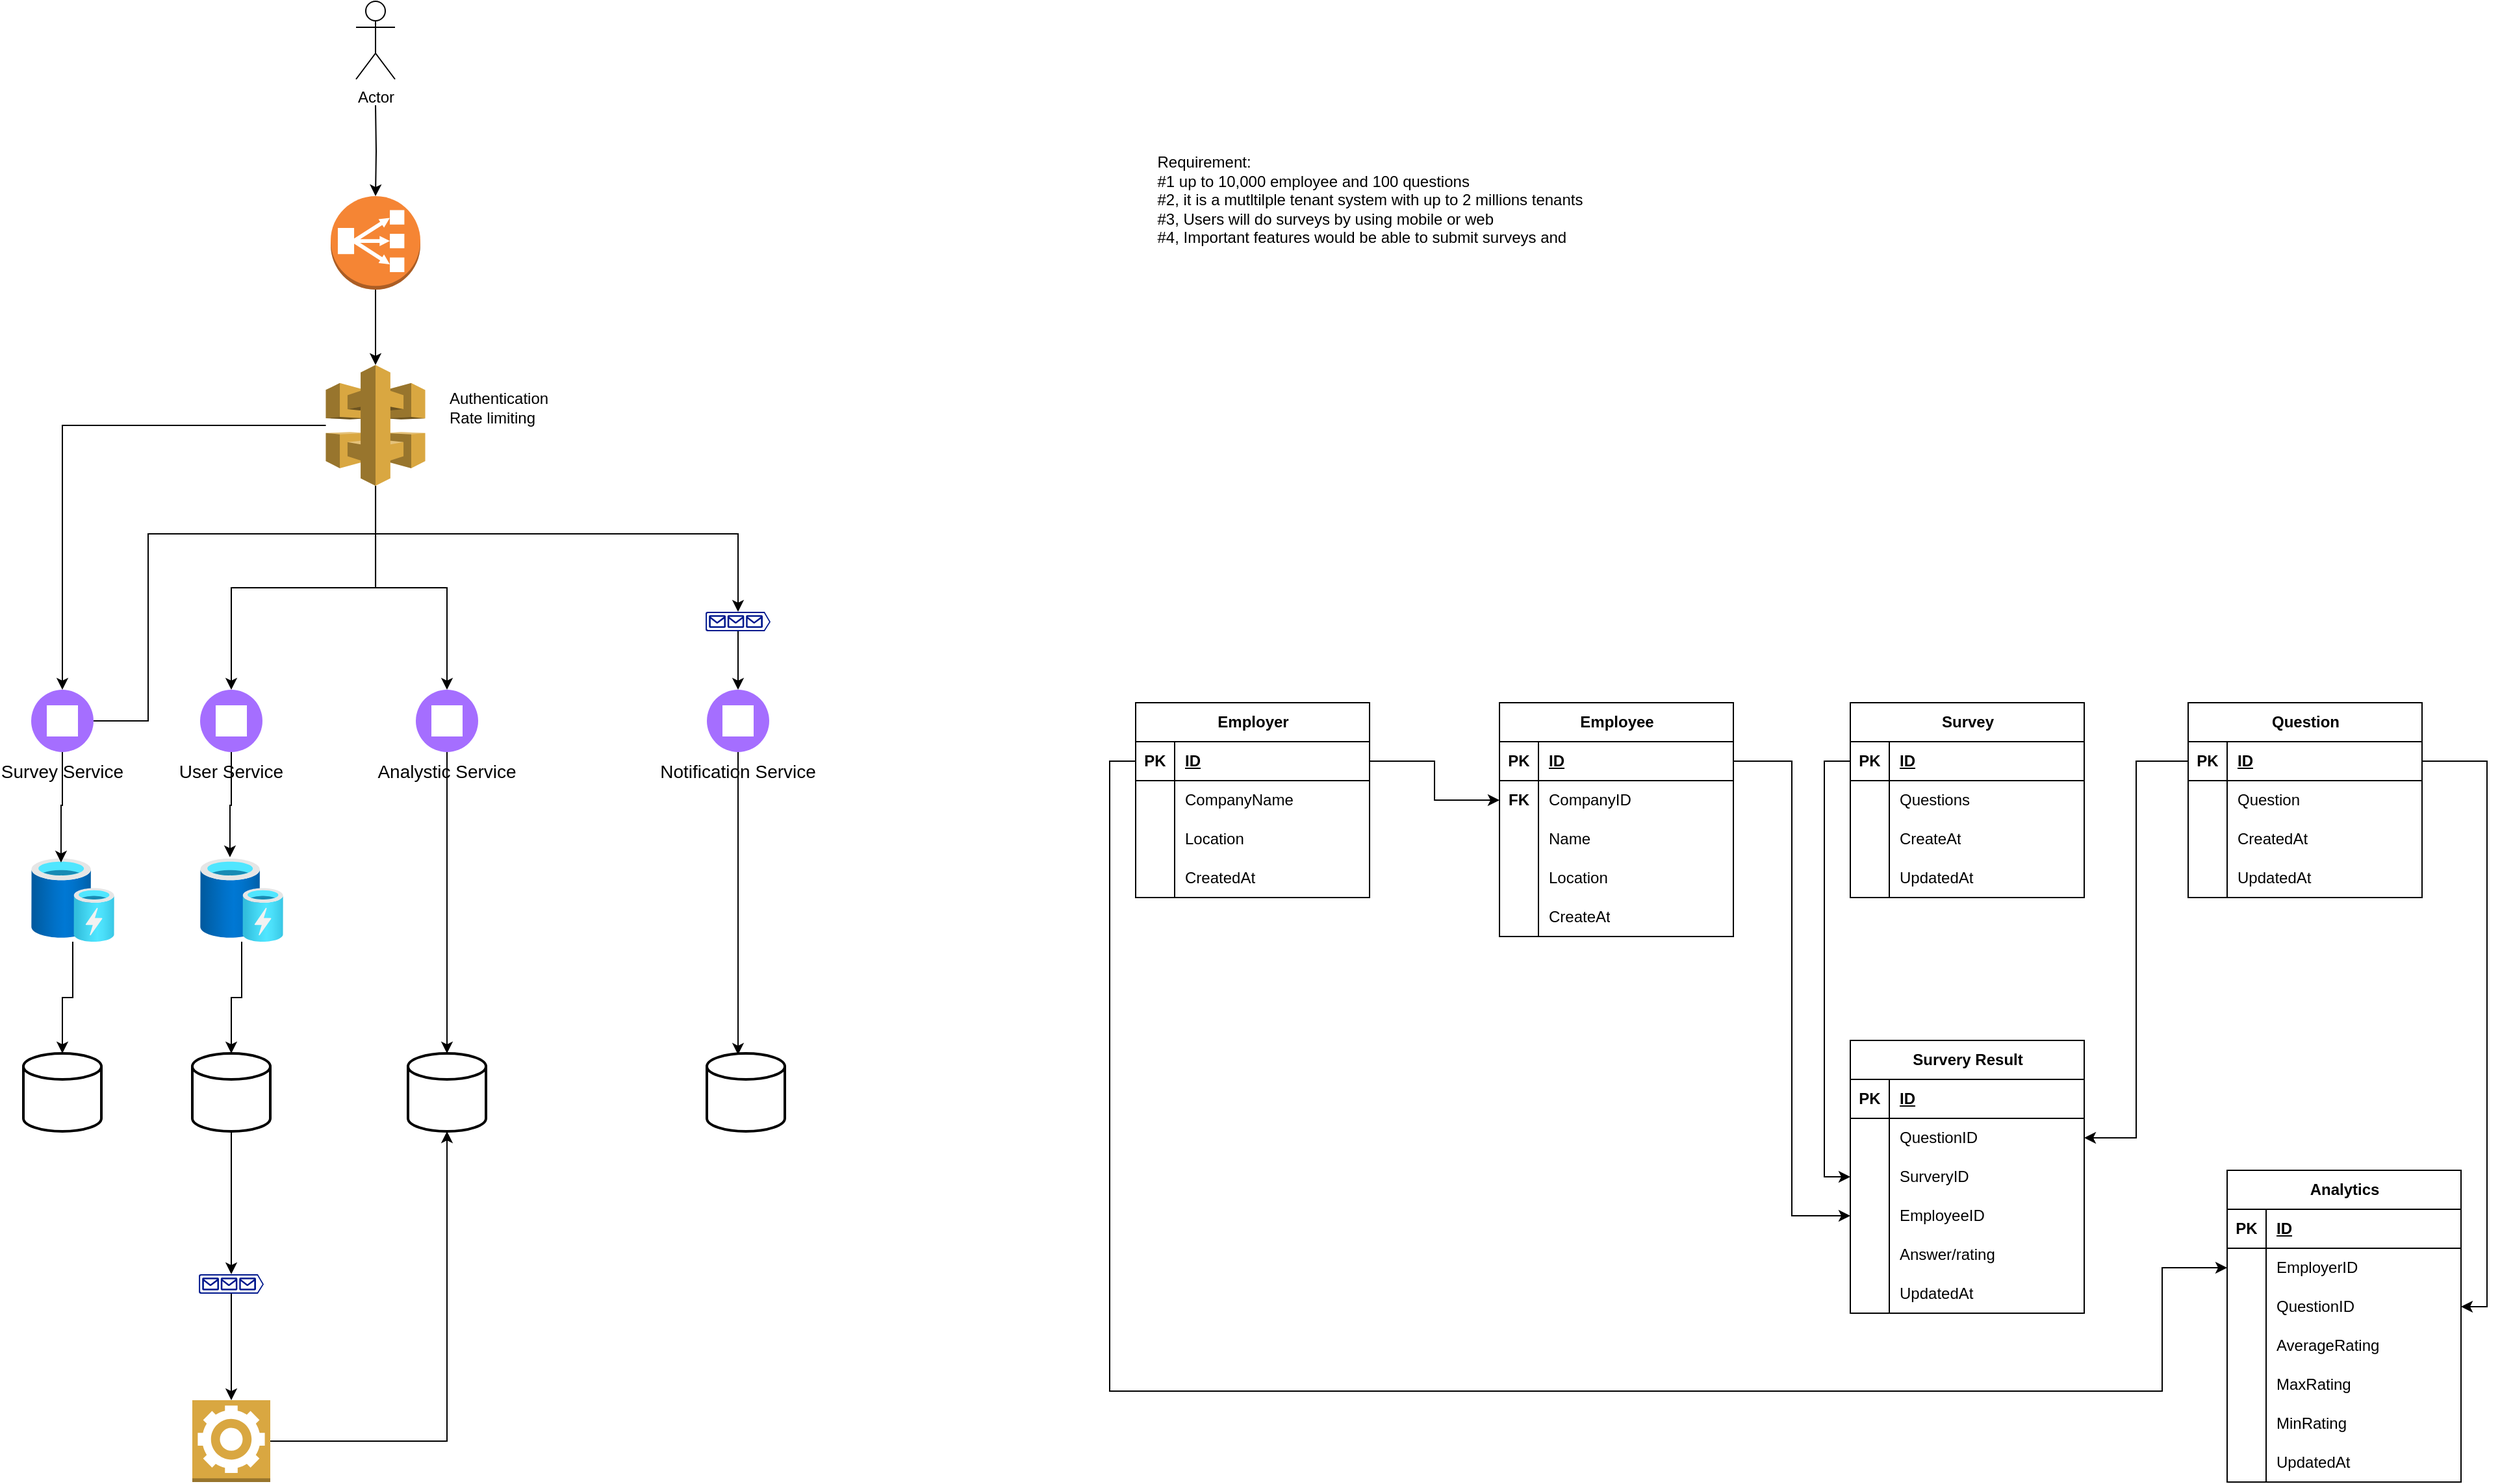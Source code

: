 <mxfile version="26.0.14">
  <diagram name="Page-1" id="JtfvhYYdwJI6mwyyOEUd">
    <mxGraphModel dx="1980" dy="1480" grid="1" gridSize="10" guides="1" tooltips="1" connect="1" arrows="1" fold="1" page="1" pageScale="1" pageWidth="827" pageHeight="1169" math="0" shadow="0">
      <root>
        <mxCell id="0" />
        <mxCell id="1" parent="0" />
        <mxCell id="PlsA4XPeuR_22E2nRC5y-1" value="Employer" style="shape=table;startSize=30;container=1;collapsible=1;childLayout=tableLayout;fixedRows=1;rowLines=0;fontStyle=1;align=center;resizeLast=1;html=1;" vertex="1" parent="1">
          <mxGeometry x="320" y="680" width="180" height="150" as="geometry" />
        </mxCell>
        <mxCell id="PlsA4XPeuR_22E2nRC5y-2" value="" style="shape=tableRow;horizontal=0;startSize=0;swimlaneHead=0;swimlaneBody=0;fillColor=none;collapsible=0;dropTarget=0;points=[[0,0.5],[1,0.5]];portConstraint=eastwest;top=0;left=0;right=0;bottom=1;" vertex="1" parent="PlsA4XPeuR_22E2nRC5y-1">
          <mxGeometry y="30" width="180" height="30" as="geometry" />
        </mxCell>
        <mxCell id="PlsA4XPeuR_22E2nRC5y-3" value="PK" style="shape=partialRectangle;connectable=0;fillColor=none;top=0;left=0;bottom=0;right=0;fontStyle=1;overflow=hidden;whiteSpace=wrap;html=1;" vertex="1" parent="PlsA4XPeuR_22E2nRC5y-2">
          <mxGeometry width="30" height="30" as="geometry">
            <mxRectangle width="30" height="30" as="alternateBounds" />
          </mxGeometry>
        </mxCell>
        <mxCell id="PlsA4XPeuR_22E2nRC5y-4" value="ID" style="shape=partialRectangle;connectable=0;fillColor=none;top=0;left=0;bottom=0;right=0;align=left;spacingLeft=6;fontStyle=5;overflow=hidden;whiteSpace=wrap;html=1;" vertex="1" parent="PlsA4XPeuR_22E2nRC5y-2">
          <mxGeometry x="30" width="150" height="30" as="geometry">
            <mxRectangle width="150" height="30" as="alternateBounds" />
          </mxGeometry>
        </mxCell>
        <mxCell id="PlsA4XPeuR_22E2nRC5y-5" value="" style="shape=tableRow;horizontal=0;startSize=0;swimlaneHead=0;swimlaneBody=0;fillColor=none;collapsible=0;dropTarget=0;points=[[0,0.5],[1,0.5]];portConstraint=eastwest;top=0;left=0;right=0;bottom=0;" vertex="1" parent="PlsA4XPeuR_22E2nRC5y-1">
          <mxGeometry y="60" width="180" height="30" as="geometry" />
        </mxCell>
        <mxCell id="PlsA4XPeuR_22E2nRC5y-6" value="" style="shape=partialRectangle;connectable=0;fillColor=none;top=0;left=0;bottom=0;right=0;editable=1;overflow=hidden;whiteSpace=wrap;html=1;" vertex="1" parent="PlsA4XPeuR_22E2nRC5y-5">
          <mxGeometry width="30" height="30" as="geometry">
            <mxRectangle width="30" height="30" as="alternateBounds" />
          </mxGeometry>
        </mxCell>
        <mxCell id="PlsA4XPeuR_22E2nRC5y-7" value="CompanyName" style="shape=partialRectangle;connectable=0;fillColor=none;top=0;left=0;bottom=0;right=0;align=left;spacingLeft=6;overflow=hidden;whiteSpace=wrap;html=1;" vertex="1" parent="PlsA4XPeuR_22E2nRC5y-5">
          <mxGeometry x="30" width="150" height="30" as="geometry">
            <mxRectangle width="150" height="30" as="alternateBounds" />
          </mxGeometry>
        </mxCell>
        <mxCell id="PlsA4XPeuR_22E2nRC5y-8" value="" style="shape=tableRow;horizontal=0;startSize=0;swimlaneHead=0;swimlaneBody=0;fillColor=none;collapsible=0;dropTarget=0;points=[[0,0.5],[1,0.5]];portConstraint=eastwest;top=0;left=0;right=0;bottom=0;" vertex="1" parent="PlsA4XPeuR_22E2nRC5y-1">
          <mxGeometry y="90" width="180" height="30" as="geometry" />
        </mxCell>
        <mxCell id="PlsA4XPeuR_22E2nRC5y-9" value="" style="shape=partialRectangle;connectable=0;fillColor=none;top=0;left=0;bottom=0;right=0;editable=1;overflow=hidden;whiteSpace=wrap;html=1;" vertex="1" parent="PlsA4XPeuR_22E2nRC5y-8">
          <mxGeometry width="30" height="30" as="geometry">
            <mxRectangle width="30" height="30" as="alternateBounds" />
          </mxGeometry>
        </mxCell>
        <mxCell id="PlsA4XPeuR_22E2nRC5y-10" value="Location" style="shape=partialRectangle;connectable=0;fillColor=none;top=0;left=0;bottom=0;right=0;align=left;spacingLeft=6;overflow=hidden;whiteSpace=wrap;html=1;" vertex="1" parent="PlsA4XPeuR_22E2nRC5y-8">
          <mxGeometry x="30" width="150" height="30" as="geometry">
            <mxRectangle width="150" height="30" as="alternateBounds" />
          </mxGeometry>
        </mxCell>
        <mxCell id="PlsA4XPeuR_22E2nRC5y-11" value="" style="shape=tableRow;horizontal=0;startSize=0;swimlaneHead=0;swimlaneBody=0;fillColor=none;collapsible=0;dropTarget=0;points=[[0,0.5],[1,0.5]];portConstraint=eastwest;top=0;left=0;right=0;bottom=0;" vertex="1" parent="PlsA4XPeuR_22E2nRC5y-1">
          <mxGeometry y="120" width="180" height="30" as="geometry" />
        </mxCell>
        <mxCell id="PlsA4XPeuR_22E2nRC5y-12" value="" style="shape=partialRectangle;connectable=0;fillColor=none;top=0;left=0;bottom=0;right=0;editable=1;overflow=hidden;whiteSpace=wrap;html=1;" vertex="1" parent="PlsA4XPeuR_22E2nRC5y-11">
          <mxGeometry width="30" height="30" as="geometry">
            <mxRectangle width="30" height="30" as="alternateBounds" />
          </mxGeometry>
        </mxCell>
        <mxCell id="PlsA4XPeuR_22E2nRC5y-13" value="CreatedAt" style="shape=partialRectangle;connectable=0;fillColor=none;top=0;left=0;bottom=0;right=0;align=left;spacingLeft=6;overflow=hidden;whiteSpace=wrap;html=1;" vertex="1" parent="PlsA4XPeuR_22E2nRC5y-11">
          <mxGeometry x="30" width="150" height="30" as="geometry">
            <mxRectangle width="150" height="30" as="alternateBounds" />
          </mxGeometry>
        </mxCell>
        <mxCell id="PlsA4XPeuR_22E2nRC5y-14" value="Employee" style="shape=table;startSize=30;container=1;collapsible=1;childLayout=tableLayout;fixedRows=1;rowLines=0;fontStyle=1;align=center;resizeLast=1;html=1;" vertex="1" parent="1">
          <mxGeometry x="600" y="680" width="180" height="180" as="geometry">
            <mxRectangle x="600" y="680" width="90" height="30" as="alternateBounds" />
          </mxGeometry>
        </mxCell>
        <mxCell id="PlsA4XPeuR_22E2nRC5y-15" value="" style="shape=tableRow;horizontal=0;startSize=0;swimlaneHead=0;swimlaneBody=0;fillColor=none;collapsible=0;dropTarget=0;points=[[0,0.5],[1,0.5]];portConstraint=eastwest;top=0;left=0;right=0;bottom=1;" vertex="1" parent="PlsA4XPeuR_22E2nRC5y-14">
          <mxGeometry y="30" width="180" height="30" as="geometry" />
        </mxCell>
        <mxCell id="PlsA4XPeuR_22E2nRC5y-16" value="PK" style="shape=partialRectangle;connectable=0;fillColor=none;top=0;left=0;bottom=0;right=0;fontStyle=1;overflow=hidden;whiteSpace=wrap;html=1;" vertex="1" parent="PlsA4XPeuR_22E2nRC5y-15">
          <mxGeometry width="30" height="30" as="geometry">
            <mxRectangle width="30" height="30" as="alternateBounds" />
          </mxGeometry>
        </mxCell>
        <mxCell id="PlsA4XPeuR_22E2nRC5y-17" value="ID" style="shape=partialRectangle;connectable=0;fillColor=none;top=0;left=0;bottom=0;right=0;align=left;spacingLeft=6;fontStyle=5;overflow=hidden;whiteSpace=wrap;html=1;" vertex="1" parent="PlsA4XPeuR_22E2nRC5y-15">
          <mxGeometry x="30" width="150" height="30" as="geometry">
            <mxRectangle width="150" height="30" as="alternateBounds" />
          </mxGeometry>
        </mxCell>
        <mxCell id="PlsA4XPeuR_22E2nRC5y-18" value="" style="shape=tableRow;horizontal=0;startSize=0;swimlaneHead=0;swimlaneBody=0;fillColor=none;collapsible=0;dropTarget=0;points=[[0,0.5],[1,0.5]];portConstraint=eastwest;top=0;left=0;right=0;bottom=0;" vertex="1" parent="PlsA4XPeuR_22E2nRC5y-14">
          <mxGeometry y="60" width="180" height="30" as="geometry" />
        </mxCell>
        <mxCell id="PlsA4XPeuR_22E2nRC5y-19" value="&lt;b&gt;FK&lt;/b&gt;" style="shape=partialRectangle;connectable=0;fillColor=none;top=0;left=0;bottom=0;right=0;editable=1;overflow=hidden;whiteSpace=wrap;html=1;" vertex="1" parent="PlsA4XPeuR_22E2nRC5y-18">
          <mxGeometry width="30" height="30" as="geometry">
            <mxRectangle width="30" height="30" as="alternateBounds" />
          </mxGeometry>
        </mxCell>
        <mxCell id="PlsA4XPeuR_22E2nRC5y-20" value="CompanyID" style="shape=partialRectangle;connectable=0;fillColor=none;top=0;left=0;bottom=0;right=0;align=left;spacingLeft=6;overflow=hidden;whiteSpace=wrap;html=1;" vertex="1" parent="PlsA4XPeuR_22E2nRC5y-18">
          <mxGeometry x="30" width="150" height="30" as="geometry">
            <mxRectangle width="150" height="30" as="alternateBounds" />
          </mxGeometry>
        </mxCell>
        <mxCell id="PlsA4XPeuR_22E2nRC5y-24" value="" style="shape=tableRow;horizontal=0;startSize=0;swimlaneHead=0;swimlaneBody=0;fillColor=none;collapsible=0;dropTarget=0;points=[[0,0.5],[1,0.5]];portConstraint=eastwest;top=0;left=0;right=0;bottom=0;" vertex="1" parent="PlsA4XPeuR_22E2nRC5y-14">
          <mxGeometry y="90" width="180" height="30" as="geometry" />
        </mxCell>
        <mxCell id="PlsA4XPeuR_22E2nRC5y-25" value="" style="shape=partialRectangle;connectable=0;fillColor=none;top=0;left=0;bottom=0;right=0;editable=1;overflow=hidden;whiteSpace=wrap;html=1;" vertex="1" parent="PlsA4XPeuR_22E2nRC5y-24">
          <mxGeometry width="30" height="30" as="geometry">
            <mxRectangle width="30" height="30" as="alternateBounds" />
          </mxGeometry>
        </mxCell>
        <mxCell id="PlsA4XPeuR_22E2nRC5y-26" value="Name" style="shape=partialRectangle;connectable=0;fillColor=none;top=0;left=0;bottom=0;right=0;align=left;spacingLeft=6;overflow=hidden;whiteSpace=wrap;html=1;" vertex="1" parent="PlsA4XPeuR_22E2nRC5y-24">
          <mxGeometry x="30" width="150" height="30" as="geometry">
            <mxRectangle width="150" height="30" as="alternateBounds" />
          </mxGeometry>
        </mxCell>
        <mxCell id="PlsA4XPeuR_22E2nRC5y-21" value="" style="shape=tableRow;horizontal=0;startSize=0;swimlaneHead=0;swimlaneBody=0;fillColor=none;collapsible=0;dropTarget=0;points=[[0,0.5],[1,0.5]];portConstraint=eastwest;top=0;left=0;right=0;bottom=0;" vertex="1" parent="PlsA4XPeuR_22E2nRC5y-14">
          <mxGeometry y="120" width="180" height="30" as="geometry" />
        </mxCell>
        <mxCell id="PlsA4XPeuR_22E2nRC5y-22" value="" style="shape=partialRectangle;connectable=0;fillColor=none;top=0;left=0;bottom=0;right=0;editable=1;overflow=hidden;whiteSpace=wrap;html=1;" vertex="1" parent="PlsA4XPeuR_22E2nRC5y-21">
          <mxGeometry width="30" height="30" as="geometry">
            <mxRectangle width="30" height="30" as="alternateBounds" />
          </mxGeometry>
        </mxCell>
        <mxCell id="PlsA4XPeuR_22E2nRC5y-23" value="Location" style="shape=partialRectangle;connectable=0;fillColor=none;top=0;left=0;bottom=0;right=0;align=left;spacingLeft=6;overflow=hidden;whiteSpace=wrap;html=1;" vertex="1" parent="PlsA4XPeuR_22E2nRC5y-21">
          <mxGeometry x="30" width="150" height="30" as="geometry">
            <mxRectangle width="150" height="30" as="alternateBounds" />
          </mxGeometry>
        </mxCell>
        <mxCell id="PlsA4XPeuR_22E2nRC5y-39" style="shape=tableRow;horizontal=0;startSize=0;swimlaneHead=0;swimlaneBody=0;fillColor=none;collapsible=0;dropTarget=0;points=[[0,0.5],[1,0.5]];portConstraint=eastwest;top=0;left=0;right=0;bottom=0;" vertex="1" parent="PlsA4XPeuR_22E2nRC5y-14">
          <mxGeometry y="150" width="180" height="30" as="geometry" />
        </mxCell>
        <mxCell id="PlsA4XPeuR_22E2nRC5y-40" style="shape=partialRectangle;connectable=0;fillColor=none;top=0;left=0;bottom=0;right=0;editable=1;overflow=hidden;whiteSpace=wrap;html=1;" vertex="1" parent="PlsA4XPeuR_22E2nRC5y-39">
          <mxGeometry width="30" height="30" as="geometry">
            <mxRectangle width="30" height="30" as="alternateBounds" />
          </mxGeometry>
        </mxCell>
        <mxCell id="PlsA4XPeuR_22E2nRC5y-41" style="shape=partialRectangle;connectable=0;fillColor=none;top=0;left=0;bottom=0;right=0;align=left;spacingLeft=6;overflow=hidden;whiteSpace=wrap;html=1;" vertex="1" parent="PlsA4XPeuR_22E2nRC5y-39">
          <mxGeometry x="30" width="150" height="30" as="geometry">
            <mxRectangle width="150" height="30" as="alternateBounds" />
          </mxGeometry>
        </mxCell>
        <mxCell id="PlsA4XPeuR_22E2nRC5y-27" value="" style="shape=tableRow;horizontal=0;startSize=0;swimlaneHead=0;swimlaneBody=0;fillColor=none;collapsible=0;dropTarget=0;points=[[0,0.5],[1,0.5]];portConstraint=eastwest;top=0;left=0;right=0;bottom=0;" vertex="1" parent="1">
          <mxGeometry x="600" y="830" width="180" height="30" as="geometry" />
        </mxCell>
        <mxCell id="PlsA4XPeuR_22E2nRC5y-28" value="" style="shape=partialRectangle;connectable=0;fillColor=none;top=0;left=0;bottom=0;right=0;editable=1;overflow=hidden;whiteSpace=wrap;html=1;" vertex="1" parent="PlsA4XPeuR_22E2nRC5y-27">
          <mxGeometry width="30" height="30" as="geometry">
            <mxRectangle width="30" height="30" as="alternateBounds" />
          </mxGeometry>
        </mxCell>
        <mxCell id="PlsA4XPeuR_22E2nRC5y-29" value="" style="shape=partialRectangle;connectable=0;fillColor=none;top=0;left=0;bottom=0;right=0;align=left;spacingLeft=6;overflow=hidden;whiteSpace=wrap;html=1;" vertex="1" parent="PlsA4XPeuR_22E2nRC5y-27">
          <mxGeometry x="30" width="150" height="30" as="geometry">
            <mxRectangle width="150" height="30" as="alternateBounds" />
          </mxGeometry>
        </mxCell>
        <mxCell id="PlsA4XPeuR_22E2nRC5y-31" value="" style="shape=partialRectangle;connectable=0;fillColor=none;top=0;left=0;bottom=0;right=0;editable=1;overflow=hidden;whiteSpace=wrap;html=1;" vertex="1" parent="1">
          <mxGeometry x="600" y="830" width="30" height="30" as="geometry">
            <mxRectangle width="30" height="30" as="alternateBounds" />
          </mxGeometry>
        </mxCell>
        <mxCell id="PlsA4XPeuR_22E2nRC5y-32" value="CreateAt" style="shape=partialRectangle;connectable=0;fillColor=none;top=0;left=0;bottom=0;right=0;align=left;spacingLeft=6;overflow=hidden;whiteSpace=wrap;html=1;" vertex="1" parent="1">
          <mxGeometry x="630" y="830" width="150" height="30" as="geometry">
            <mxRectangle width="150" height="30" as="alternateBounds" />
          </mxGeometry>
        </mxCell>
        <mxCell id="PlsA4XPeuR_22E2nRC5y-42" style="edgeStyle=orthogonalEdgeStyle;rounded=0;orthogonalLoop=1;jettySize=auto;html=1;exitX=1;exitY=0.5;exitDx=0;exitDy=0;entryX=0;entryY=0.5;entryDx=0;entryDy=0;" edge="1" parent="1" source="PlsA4XPeuR_22E2nRC5y-2" target="PlsA4XPeuR_22E2nRC5y-18">
          <mxGeometry relative="1" as="geometry" />
        </mxCell>
        <mxCell id="PlsA4XPeuR_22E2nRC5y-43" value="Survey" style="shape=table;startSize=30;container=1;collapsible=1;childLayout=tableLayout;fixedRows=1;rowLines=0;fontStyle=1;align=center;resizeLast=1;html=1;" vertex="1" parent="1">
          <mxGeometry x="870" y="680" width="180" height="150" as="geometry" />
        </mxCell>
        <mxCell id="PlsA4XPeuR_22E2nRC5y-44" value="" style="shape=tableRow;horizontal=0;startSize=0;swimlaneHead=0;swimlaneBody=0;fillColor=none;collapsible=0;dropTarget=0;points=[[0,0.5],[1,0.5]];portConstraint=eastwest;top=0;left=0;right=0;bottom=1;" vertex="1" parent="PlsA4XPeuR_22E2nRC5y-43">
          <mxGeometry y="30" width="180" height="30" as="geometry" />
        </mxCell>
        <mxCell id="PlsA4XPeuR_22E2nRC5y-45" value="PK" style="shape=partialRectangle;connectable=0;fillColor=none;top=0;left=0;bottom=0;right=0;fontStyle=1;overflow=hidden;whiteSpace=wrap;html=1;" vertex="1" parent="PlsA4XPeuR_22E2nRC5y-44">
          <mxGeometry width="30" height="30" as="geometry">
            <mxRectangle width="30" height="30" as="alternateBounds" />
          </mxGeometry>
        </mxCell>
        <mxCell id="PlsA4XPeuR_22E2nRC5y-46" value="ID" style="shape=partialRectangle;connectable=0;fillColor=none;top=0;left=0;bottom=0;right=0;align=left;spacingLeft=6;fontStyle=5;overflow=hidden;whiteSpace=wrap;html=1;" vertex="1" parent="PlsA4XPeuR_22E2nRC5y-44">
          <mxGeometry x="30" width="150" height="30" as="geometry">
            <mxRectangle width="150" height="30" as="alternateBounds" />
          </mxGeometry>
        </mxCell>
        <mxCell id="PlsA4XPeuR_22E2nRC5y-47" value="" style="shape=tableRow;horizontal=0;startSize=0;swimlaneHead=0;swimlaneBody=0;fillColor=none;collapsible=0;dropTarget=0;points=[[0,0.5],[1,0.5]];portConstraint=eastwest;top=0;left=0;right=0;bottom=0;" vertex="1" parent="PlsA4XPeuR_22E2nRC5y-43">
          <mxGeometry y="60" width="180" height="30" as="geometry" />
        </mxCell>
        <mxCell id="PlsA4XPeuR_22E2nRC5y-48" value="" style="shape=partialRectangle;connectable=0;fillColor=none;top=0;left=0;bottom=0;right=0;editable=1;overflow=hidden;whiteSpace=wrap;html=1;" vertex="1" parent="PlsA4XPeuR_22E2nRC5y-47">
          <mxGeometry width="30" height="30" as="geometry">
            <mxRectangle width="30" height="30" as="alternateBounds" />
          </mxGeometry>
        </mxCell>
        <mxCell id="PlsA4XPeuR_22E2nRC5y-49" value="Questions" style="shape=partialRectangle;connectable=0;fillColor=none;top=0;left=0;bottom=0;right=0;align=left;spacingLeft=6;overflow=hidden;whiteSpace=wrap;html=1;" vertex="1" parent="PlsA4XPeuR_22E2nRC5y-47">
          <mxGeometry x="30" width="150" height="30" as="geometry">
            <mxRectangle width="150" height="30" as="alternateBounds" />
          </mxGeometry>
        </mxCell>
        <mxCell id="PlsA4XPeuR_22E2nRC5y-50" value="" style="shape=tableRow;horizontal=0;startSize=0;swimlaneHead=0;swimlaneBody=0;fillColor=none;collapsible=0;dropTarget=0;points=[[0,0.5],[1,0.5]];portConstraint=eastwest;top=0;left=0;right=0;bottom=0;" vertex="1" parent="PlsA4XPeuR_22E2nRC5y-43">
          <mxGeometry y="90" width="180" height="30" as="geometry" />
        </mxCell>
        <mxCell id="PlsA4XPeuR_22E2nRC5y-51" value="" style="shape=partialRectangle;connectable=0;fillColor=none;top=0;left=0;bottom=0;right=0;editable=1;overflow=hidden;whiteSpace=wrap;html=1;" vertex="1" parent="PlsA4XPeuR_22E2nRC5y-50">
          <mxGeometry width="30" height="30" as="geometry">
            <mxRectangle width="30" height="30" as="alternateBounds" />
          </mxGeometry>
        </mxCell>
        <mxCell id="PlsA4XPeuR_22E2nRC5y-52" value="CreateAt" style="shape=partialRectangle;connectable=0;fillColor=none;top=0;left=0;bottom=0;right=0;align=left;spacingLeft=6;overflow=hidden;whiteSpace=wrap;html=1;" vertex="1" parent="PlsA4XPeuR_22E2nRC5y-50">
          <mxGeometry x="30" width="150" height="30" as="geometry">
            <mxRectangle width="150" height="30" as="alternateBounds" />
          </mxGeometry>
        </mxCell>
        <mxCell id="PlsA4XPeuR_22E2nRC5y-53" value="" style="shape=tableRow;horizontal=0;startSize=0;swimlaneHead=0;swimlaneBody=0;fillColor=none;collapsible=0;dropTarget=0;points=[[0,0.5],[1,0.5]];portConstraint=eastwest;top=0;left=0;right=0;bottom=0;" vertex="1" parent="PlsA4XPeuR_22E2nRC5y-43">
          <mxGeometry y="120" width="180" height="30" as="geometry" />
        </mxCell>
        <mxCell id="PlsA4XPeuR_22E2nRC5y-54" value="" style="shape=partialRectangle;connectable=0;fillColor=none;top=0;left=0;bottom=0;right=0;editable=1;overflow=hidden;whiteSpace=wrap;html=1;" vertex="1" parent="PlsA4XPeuR_22E2nRC5y-53">
          <mxGeometry width="30" height="30" as="geometry">
            <mxRectangle width="30" height="30" as="alternateBounds" />
          </mxGeometry>
        </mxCell>
        <mxCell id="PlsA4XPeuR_22E2nRC5y-55" value="UpdatedAt" style="shape=partialRectangle;connectable=0;fillColor=none;top=0;left=0;bottom=0;right=0;align=left;spacingLeft=6;overflow=hidden;whiteSpace=wrap;html=1;" vertex="1" parent="PlsA4XPeuR_22E2nRC5y-53">
          <mxGeometry x="30" width="150" height="30" as="geometry">
            <mxRectangle width="150" height="30" as="alternateBounds" />
          </mxGeometry>
        </mxCell>
        <mxCell id="PlsA4XPeuR_22E2nRC5y-56" value="Question" style="shape=table;startSize=30;container=1;collapsible=1;childLayout=tableLayout;fixedRows=1;rowLines=0;fontStyle=1;align=center;resizeLast=1;html=1;" vertex="1" parent="1">
          <mxGeometry x="1130" y="680" width="180" height="150" as="geometry" />
        </mxCell>
        <mxCell id="PlsA4XPeuR_22E2nRC5y-57" value="" style="shape=tableRow;horizontal=0;startSize=0;swimlaneHead=0;swimlaneBody=0;fillColor=none;collapsible=0;dropTarget=0;points=[[0,0.5],[1,0.5]];portConstraint=eastwest;top=0;left=0;right=0;bottom=1;" vertex="1" parent="PlsA4XPeuR_22E2nRC5y-56">
          <mxGeometry y="30" width="180" height="30" as="geometry" />
        </mxCell>
        <mxCell id="PlsA4XPeuR_22E2nRC5y-58" value="PK" style="shape=partialRectangle;connectable=0;fillColor=none;top=0;left=0;bottom=0;right=0;fontStyle=1;overflow=hidden;whiteSpace=wrap;html=1;" vertex="1" parent="PlsA4XPeuR_22E2nRC5y-57">
          <mxGeometry width="30" height="30" as="geometry">
            <mxRectangle width="30" height="30" as="alternateBounds" />
          </mxGeometry>
        </mxCell>
        <mxCell id="PlsA4XPeuR_22E2nRC5y-59" value="ID" style="shape=partialRectangle;connectable=0;fillColor=none;top=0;left=0;bottom=0;right=0;align=left;spacingLeft=6;fontStyle=5;overflow=hidden;whiteSpace=wrap;html=1;" vertex="1" parent="PlsA4XPeuR_22E2nRC5y-57">
          <mxGeometry x="30" width="150" height="30" as="geometry">
            <mxRectangle width="150" height="30" as="alternateBounds" />
          </mxGeometry>
        </mxCell>
        <mxCell id="PlsA4XPeuR_22E2nRC5y-60" value="" style="shape=tableRow;horizontal=0;startSize=0;swimlaneHead=0;swimlaneBody=0;fillColor=none;collapsible=0;dropTarget=0;points=[[0,0.5],[1,0.5]];portConstraint=eastwest;top=0;left=0;right=0;bottom=0;" vertex="1" parent="PlsA4XPeuR_22E2nRC5y-56">
          <mxGeometry y="60" width="180" height="30" as="geometry" />
        </mxCell>
        <mxCell id="PlsA4XPeuR_22E2nRC5y-61" value="" style="shape=partialRectangle;connectable=0;fillColor=none;top=0;left=0;bottom=0;right=0;editable=1;overflow=hidden;whiteSpace=wrap;html=1;" vertex="1" parent="PlsA4XPeuR_22E2nRC5y-60">
          <mxGeometry width="30" height="30" as="geometry">
            <mxRectangle width="30" height="30" as="alternateBounds" />
          </mxGeometry>
        </mxCell>
        <mxCell id="PlsA4XPeuR_22E2nRC5y-62" value="Question" style="shape=partialRectangle;connectable=0;fillColor=none;top=0;left=0;bottom=0;right=0;align=left;spacingLeft=6;overflow=hidden;whiteSpace=wrap;html=1;" vertex="1" parent="PlsA4XPeuR_22E2nRC5y-60">
          <mxGeometry x="30" width="150" height="30" as="geometry">
            <mxRectangle width="150" height="30" as="alternateBounds" />
          </mxGeometry>
        </mxCell>
        <mxCell id="PlsA4XPeuR_22E2nRC5y-63" value="" style="shape=tableRow;horizontal=0;startSize=0;swimlaneHead=0;swimlaneBody=0;fillColor=none;collapsible=0;dropTarget=0;points=[[0,0.5],[1,0.5]];portConstraint=eastwest;top=0;left=0;right=0;bottom=0;" vertex="1" parent="PlsA4XPeuR_22E2nRC5y-56">
          <mxGeometry y="90" width="180" height="30" as="geometry" />
        </mxCell>
        <mxCell id="PlsA4XPeuR_22E2nRC5y-64" value="" style="shape=partialRectangle;connectable=0;fillColor=none;top=0;left=0;bottom=0;right=0;editable=1;overflow=hidden;whiteSpace=wrap;html=1;" vertex="1" parent="PlsA4XPeuR_22E2nRC5y-63">
          <mxGeometry width="30" height="30" as="geometry">
            <mxRectangle width="30" height="30" as="alternateBounds" />
          </mxGeometry>
        </mxCell>
        <mxCell id="PlsA4XPeuR_22E2nRC5y-65" value="CreatedAt" style="shape=partialRectangle;connectable=0;fillColor=none;top=0;left=0;bottom=0;right=0;align=left;spacingLeft=6;overflow=hidden;whiteSpace=wrap;html=1;" vertex="1" parent="PlsA4XPeuR_22E2nRC5y-63">
          <mxGeometry x="30" width="150" height="30" as="geometry">
            <mxRectangle width="150" height="30" as="alternateBounds" />
          </mxGeometry>
        </mxCell>
        <mxCell id="PlsA4XPeuR_22E2nRC5y-66" value="" style="shape=tableRow;horizontal=0;startSize=0;swimlaneHead=0;swimlaneBody=0;fillColor=none;collapsible=0;dropTarget=0;points=[[0,0.5],[1,0.5]];portConstraint=eastwest;top=0;left=0;right=0;bottom=0;" vertex="1" parent="PlsA4XPeuR_22E2nRC5y-56">
          <mxGeometry y="120" width="180" height="30" as="geometry" />
        </mxCell>
        <mxCell id="PlsA4XPeuR_22E2nRC5y-67" value="" style="shape=partialRectangle;connectable=0;fillColor=none;top=0;left=0;bottom=0;right=0;editable=1;overflow=hidden;whiteSpace=wrap;html=1;" vertex="1" parent="PlsA4XPeuR_22E2nRC5y-66">
          <mxGeometry width="30" height="30" as="geometry">
            <mxRectangle width="30" height="30" as="alternateBounds" />
          </mxGeometry>
        </mxCell>
        <mxCell id="PlsA4XPeuR_22E2nRC5y-68" value="UpdatedAt" style="shape=partialRectangle;connectable=0;fillColor=none;top=0;left=0;bottom=0;right=0;align=left;spacingLeft=6;overflow=hidden;whiteSpace=wrap;html=1;" vertex="1" parent="PlsA4XPeuR_22E2nRC5y-66">
          <mxGeometry x="30" width="150" height="30" as="geometry">
            <mxRectangle width="150" height="30" as="alternateBounds" />
          </mxGeometry>
        </mxCell>
        <mxCell id="PlsA4XPeuR_22E2nRC5y-69" value="Survery Result" style="shape=table;startSize=30;container=1;collapsible=1;childLayout=tableLayout;fixedRows=1;rowLines=0;fontStyle=1;align=center;resizeLast=1;html=1;" vertex="1" parent="1">
          <mxGeometry x="870" y="940" width="180" height="210" as="geometry" />
        </mxCell>
        <mxCell id="PlsA4XPeuR_22E2nRC5y-70" value="" style="shape=tableRow;horizontal=0;startSize=0;swimlaneHead=0;swimlaneBody=0;fillColor=none;collapsible=0;dropTarget=0;points=[[0,0.5],[1,0.5]];portConstraint=eastwest;top=0;left=0;right=0;bottom=1;" vertex="1" parent="PlsA4XPeuR_22E2nRC5y-69">
          <mxGeometry y="30" width="180" height="30" as="geometry" />
        </mxCell>
        <mxCell id="PlsA4XPeuR_22E2nRC5y-71" value="PK" style="shape=partialRectangle;connectable=0;fillColor=none;top=0;left=0;bottom=0;right=0;fontStyle=1;overflow=hidden;whiteSpace=wrap;html=1;" vertex="1" parent="PlsA4XPeuR_22E2nRC5y-70">
          <mxGeometry width="30" height="30" as="geometry">
            <mxRectangle width="30" height="30" as="alternateBounds" />
          </mxGeometry>
        </mxCell>
        <mxCell id="PlsA4XPeuR_22E2nRC5y-72" value="ID" style="shape=partialRectangle;connectable=0;fillColor=none;top=0;left=0;bottom=0;right=0;align=left;spacingLeft=6;fontStyle=5;overflow=hidden;whiteSpace=wrap;html=1;" vertex="1" parent="PlsA4XPeuR_22E2nRC5y-70">
          <mxGeometry x="30" width="150" height="30" as="geometry">
            <mxRectangle width="150" height="30" as="alternateBounds" />
          </mxGeometry>
        </mxCell>
        <mxCell id="PlsA4XPeuR_22E2nRC5y-73" value="" style="shape=tableRow;horizontal=0;startSize=0;swimlaneHead=0;swimlaneBody=0;fillColor=none;collapsible=0;dropTarget=0;points=[[0,0.5],[1,0.5]];portConstraint=eastwest;top=0;left=0;right=0;bottom=0;" vertex="1" parent="PlsA4XPeuR_22E2nRC5y-69">
          <mxGeometry y="60" width="180" height="30" as="geometry" />
        </mxCell>
        <mxCell id="PlsA4XPeuR_22E2nRC5y-74" value="" style="shape=partialRectangle;connectable=0;fillColor=none;top=0;left=0;bottom=0;right=0;editable=1;overflow=hidden;whiteSpace=wrap;html=1;" vertex="1" parent="PlsA4XPeuR_22E2nRC5y-73">
          <mxGeometry width="30" height="30" as="geometry">
            <mxRectangle width="30" height="30" as="alternateBounds" />
          </mxGeometry>
        </mxCell>
        <mxCell id="PlsA4XPeuR_22E2nRC5y-75" value="QuestionID" style="shape=partialRectangle;connectable=0;fillColor=none;top=0;left=0;bottom=0;right=0;align=left;spacingLeft=6;overflow=hidden;whiteSpace=wrap;html=1;" vertex="1" parent="PlsA4XPeuR_22E2nRC5y-73">
          <mxGeometry x="30" width="150" height="30" as="geometry">
            <mxRectangle width="150" height="30" as="alternateBounds" />
          </mxGeometry>
        </mxCell>
        <mxCell id="PlsA4XPeuR_22E2nRC5y-76" value="" style="shape=tableRow;horizontal=0;startSize=0;swimlaneHead=0;swimlaneBody=0;fillColor=none;collapsible=0;dropTarget=0;points=[[0,0.5],[1,0.5]];portConstraint=eastwest;top=0;left=0;right=0;bottom=0;" vertex="1" parent="PlsA4XPeuR_22E2nRC5y-69">
          <mxGeometry y="90" width="180" height="30" as="geometry" />
        </mxCell>
        <mxCell id="PlsA4XPeuR_22E2nRC5y-77" value="" style="shape=partialRectangle;connectable=0;fillColor=none;top=0;left=0;bottom=0;right=0;editable=1;overflow=hidden;whiteSpace=wrap;html=1;" vertex="1" parent="PlsA4XPeuR_22E2nRC5y-76">
          <mxGeometry width="30" height="30" as="geometry">
            <mxRectangle width="30" height="30" as="alternateBounds" />
          </mxGeometry>
        </mxCell>
        <mxCell id="PlsA4XPeuR_22E2nRC5y-78" value="SurveryID" style="shape=partialRectangle;connectable=0;fillColor=none;top=0;left=0;bottom=0;right=0;align=left;spacingLeft=6;overflow=hidden;whiteSpace=wrap;html=1;" vertex="1" parent="PlsA4XPeuR_22E2nRC5y-76">
          <mxGeometry x="30" width="150" height="30" as="geometry">
            <mxRectangle width="150" height="30" as="alternateBounds" />
          </mxGeometry>
        </mxCell>
        <mxCell id="PlsA4XPeuR_22E2nRC5y-79" value="" style="shape=tableRow;horizontal=0;startSize=0;swimlaneHead=0;swimlaneBody=0;fillColor=none;collapsible=0;dropTarget=0;points=[[0,0.5],[1,0.5]];portConstraint=eastwest;top=0;left=0;right=0;bottom=0;" vertex="1" parent="PlsA4XPeuR_22E2nRC5y-69">
          <mxGeometry y="120" width="180" height="30" as="geometry" />
        </mxCell>
        <mxCell id="PlsA4XPeuR_22E2nRC5y-80" value="" style="shape=partialRectangle;connectable=0;fillColor=none;top=0;left=0;bottom=0;right=0;editable=1;overflow=hidden;whiteSpace=wrap;html=1;" vertex="1" parent="PlsA4XPeuR_22E2nRC5y-79">
          <mxGeometry width="30" height="30" as="geometry">
            <mxRectangle width="30" height="30" as="alternateBounds" />
          </mxGeometry>
        </mxCell>
        <mxCell id="PlsA4XPeuR_22E2nRC5y-81" value="EmployeeID" style="shape=partialRectangle;connectable=0;fillColor=none;top=0;left=0;bottom=0;right=0;align=left;spacingLeft=6;overflow=hidden;whiteSpace=wrap;html=1;" vertex="1" parent="PlsA4XPeuR_22E2nRC5y-79">
          <mxGeometry x="30" width="150" height="30" as="geometry">
            <mxRectangle width="150" height="30" as="alternateBounds" />
          </mxGeometry>
        </mxCell>
        <mxCell id="PlsA4XPeuR_22E2nRC5y-82" style="shape=tableRow;horizontal=0;startSize=0;swimlaneHead=0;swimlaneBody=0;fillColor=none;collapsible=0;dropTarget=0;points=[[0,0.5],[1,0.5]];portConstraint=eastwest;top=0;left=0;right=0;bottom=0;" vertex="1" parent="PlsA4XPeuR_22E2nRC5y-69">
          <mxGeometry y="150" width="180" height="30" as="geometry" />
        </mxCell>
        <mxCell id="PlsA4XPeuR_22E2nRC5y-83" style="shape=partialRectangle;connectable=0;fillColor=none;top=0;left=0;bottom=0;right=0;editable=1;overflow=hidden;whiteSpace=wrap;html=1;" vertex="1" parent="PlsA4XPeuR_22E2nRC5y-82">
          <mxGeometry width="30" height="30" as="geometry">
            <mxRectangle width="30" height="30" as="alternateBounds" />
          </mxGeometry>
        </mxCell>
        <mxCell id="PlsA4XPeuR_22E2nRC5y-84" value="Answer/rating" style="shape=partialRectangle;connectable=0;fillColor=none;top=0;left=0;bottom=0;right=0;align=left;spacingLeft=6;overflow=hidden;whiteSpace=wrap;html=1;" vertex="1" parent="PlsA4XPeuR_22E2nRC5y-82">
          <mxGeometry x="30" width="150" height="30" as="geometry">
            <mxRectangle width="150" height="30" as="alternateBounds" />
          </mxGeometry>
        </mxCell>
        <mxCell id="PlsA4XPeuR_22E2nRC5y-85" style="shape=tableRow;horizontal=0;startSize=0;swimlaneHead=0;swimlaneBody=0;fillColor=none;collapsible=0;dropTarget=0;points=[[0,0.5],[1,0.5]];portConstraint=eastwest;top=0;left=0;right=0;bottom=0;" vertex="1" parent="PlsA4XPeuR_22E2nRC5y-69">
          <mxGeometry y="180" width="180" height="30" as="geometry" />
        </mxCell>
        <mxCell id="PlsA4XPeuR_22E2nRC5y-86" style="shape=partialRectangle;connectable=0;fillColor=none;top=0;left=0;bottom=0;right=0;editable=1;overflow=hidden;whiteSpace=wrap;html=1;" vertex="1" parent="PlsA4XPeuR_22E2nRC5y-85">
          <mxGeometry width="30" height="30" as="geometry">
            <mxRectangle width="30" height="30" as="alternateBounds" />
          </mxGeometry>
        </mxCell>
        <mxCell id="PlsA4XPeuR_22E2nRC5y-87" value="UpdatedAt" style="shape=partialRectangle;connectable=0;fillColor=none;top=0;left=0;bottom=0;right=0;align=left;spacingLeft=6;overflow=hidden;whiteSpace=wrap;html=1;" vertex="1" parent="PlsA4XPeuR_22E2nRC5y-85">
          <mxGeometry x="30" width="150" height="30" as="geometry">
            <mxRectangle width="150" height="30" as="alternateBounds" />
          </mxGeometry>
        </mxCell>
        <mxCell id="PlsA4XPeuR_22E2nRC5y-88" style="edgeStyle=orthogonalEdgeStyle;rounded=0;orthogonalLoop=1;jettySize=auto;html=1;exitX=1;exitY=0.5;exitDx=0;exitDy=0;entryX=0;entryY=0.5;entryDx=0;entryDy=0;" edge="1" parent="1" source="PlsA4XPeuR_22E2nRC5y-15" target="PlsA4XPeuR_22E2nRC5y-79">
          <mxGeometry relative="1" as="geometry" />
        </mxCell>
        <mxCell id="PlsA4XPeuR_22E2nRC5y-89" style="edgeStyle=orthogonalEdgeStyle;rounded=0;orthogonalLoop=1;jettySize=auto;html=1;exitX=0;exitY=0.5;exitDx=0;exitDy=0;entryX=0;entryY=0.5;entryDx=0;entryDy=0;" edge="1" parent="1" source="PlsA4XPeuR_22E2nRC5y-44" target="PlsA4XPeuR_22E2nRC5y-76">
          <mxGeometry relative="1" as="geometry" />
        </mxCell>
        <mxCell id="PlsA4XPeuR_22E2nRC5y-90" style="edgeStyle=orthogonalEdgeStyle;rounded=0;orthogonalLoop=1;jettySize=auto;html=1;exitX=0;exitY=0.5;exitDx=0;exitDy=0;entryX=1;entryY=0.5;entryDx=0;entryDy=0;" edge="1" parent="1" source="PlsA4XPeuR_22E2nRC5y-57" target="PlsA4XPeuR_22E2nRC5y-73">
          <mxGeometry relative="1" as="geometry" />
        </mxCell>
        <mxCell id="PlsA4XPeuR_22E2nRC5y-92" value="&lt;div style=&quot;text-align: left;&quot;&gt;&lt;span style=&quot;background-color: transparent; color: light-dark(rgb(0, 0, 0), rgb(255, 255, 255));&quot;&gt;Requirement:&amp;nbsp;&lt;/span&gt;&lt;/div&gt;&lt;div&gt;&lt;div style=&quot;text-align: left;&quot;&gt;&lt;span style=&quot;background-color: transparent; color: light-dark(rgb(0, 0, 0), rgb(255, 255, 255));&quot;&gt;#1 up to 10,000 employee and 100 questions&lt;/span&gt;&lt;/div&gt;&lt;div&gt;&lt;div style=&quot;text-align: left;&quot;&gt;&lt;span style=&quot;background-color: transparent; color: light-dark(rgb(0, 0, 0), rgb(255, 255, 255));&quot;&gt;#2, it is a mutltilple tenant system with up to 2 millions tenants&lt;/span&gt;&lt;/div&gt;&lt;div style=&quot;text-align: left;&quot;&gt;&lt;span style=&quot;background-color: transparent; color: light-dark(rgb(0, 0, 0), rgb(255, 255, 255));&quot;&gt;#3, Users will do surveys by using mobile or web&lt;/span&gt;&lt;/div&gt;&lt;div style=&quot;text-align: left;&quot;&gt;&lt;span style=&quot;background-color: transparent; color: light-dark(rgb(0, 0, 0), rgb(255, 255, 255));&quot;&gt;#4, Important features would be able to submit surveys and&amp;nbsp; &amp;nbsp;&lt;/span&gt;&lt;/div&gt;&lt;div&gt;&lt;div&gt;&lt;div&gt;&lt;br&gt;&lt;/div&gt;&lt;/div&gt;&lt;/div&gt;&lt;/div&gt;&lt;/div&gt;" style="text;html=1;align=center;verticalAlign=middle;resizable=0;points=[];autosize=1;strokeColor=none;fillColor=none;" vertex="1" parent="1">
          <mxGeometry x="325" y="250" width="350" height="100" as="geometry" />
        </mxCell>
        <mxCell id="PlsA4XPeuR_22E2nRC5y-102" value="Analytics" style="shape=table;startSize=30;container=1;collapsible=1;childLayout=tableLayout;fixedRows=1;rowLines=0;fontStyle=1;align=center;resizeLast=1;html=1;" vertex="1" parent="1">
          <mxGeometry x="1160" y="1040" width="180" height="240" as="geometry" />
        </mxCell>
        <mxCell id="PlsA4XPeuR_22E2nRC5y-103" value="" style="shape=tableRow;horizontal=0;startSize=0;swimlaneHead=0;swimlaneBody=0;fillColor=none;collapsible=0;dropTarget=0;points=[[0,0.5],[1,0.5]];portConstraint=eastwest;top=0;left=0;right=0;bottom=1;" vertex="1" parent="PlsA4XPeuR_22E2nRC5y-102">
          <mxGeometry y="30" width="180" height="30" as="geometry" />
        </mxCell>
        <mxCell id="PlsA4XPeuR_22E2nRC5y-104" value="PK" style="shape=partialRectangle;connectable=0;fillColor=none;top=0;left=0;bottom=0;right=0;fontStyle=1;overflow=hidden;whiteSpace=wrap;html=1;" vertex="1" parent="PlsA4XPeuR_22E2nRC5y-103">
          <mxGeometry width="30" height="30" as="geometry">
            <mxRectangle width="30" height="30" as="alternateBounds" />
          </mxGeometry>
        </mxCell>
        <mxCell id="PlsA4XPeuR_22E2nRC5y-105" value="ID" style="shape=partialRectangle;connectable=0;fillColor=none;top=0;left=0;bottom=0;right=0;align=left;spacingLeft=6;fontStyle=5;overflow=hidden;whiteSpace=wrap;html=1;" vertex="1" parent="PlsA4XPeuR_22E2nRC5y-103">
          <mxGeometry x="30" width="150" height="30" as="geometry">
            <mxRectangle width="150" height="30" as="alternateBounds" />
          </mxGeometry>
        </mxCell>
        <mxCell id="PlsA4XPeuR_22E2nRC5y-106" value="" style="shape=tableRow;horizontal=0;startSize=0;swimlaneHead=0;swimlaneBody=0;fillColor=none;collapsible=0;dropTarget=0;points=[[0,0.5],[1,0.5]];portConstraint=eastwest;top=0;left=0;right=0;bottom=0;" vertex="1" parent="PlsA4XPeuR_22E2nRC5y-102">
          <mxGeometry y="60" width="180" height="30" as="geometry" />
        </mxCell>
        <mxCell id="PlsA4XPeuR_22E2nRC5y-107" value="" style="shape=partialRectangle;connectable=0;fillColor=none;top=0;left=0;bottom=0;right=0;editable=1;overflow=hidden;whiteSpace=wrap;html=1;" vertex="1" parent="PlsA4XPeuR_22E2nRC5y-106">
          <mxGeometry width="30" height="30" as="geometry">
            <mxRectangle width="30" height="30" as="alternateBounds" />
          </mxGeometry>
        </mxCell>
        <mxCell id="PlsA4XPeuR_22E2nRC5y-108" value="EmployerID" style="shape=partialRectangle;connectable=0;fillColor=none;top=0;left=0;bottom=0;right=0;align=left;spacingLeft=6;overflow=hidden;whiteSpace=wrap;html=1;" vertex="1" parent="PlsA4XPeuR_22E2nRC5y-106">
          <mxGeometry x="30" width="150" height="30" as="geometry">
            <mxRectangle width="150" height="30" as="alternateBounds" />
          </mxGeometry>
        </mxCell>
        <mxCell id="PlsA4XPeuR_22E2nRC5y-109" value="" style="shape=tableRow;horizontal=0;startSize=0;swimlaneHead=0;swimlaneBody=0;fillColor=none;collapsible=0;dropTarget=0;points=[[0,0.5],[1,0.5]];portConstraint=eastwest;top=0;left=0;right=0;bottom=0;" vertex="1" parent="PlsA4XPeuR_22E2nRC5y-102">
          <mxGeometry y="90" width="180" height="30" as="geometry" />
        </mxCell>
        <mxCell id="PlsA4XPeuR_22E2nRC5y-110" value="" style="shape=partialRectangle;connectable=0;fillColor=none;top=0;left=0;bottom=0;right=0;editable=1;overflow=hidden;whiteSpace=wrap;html=1;" vertex="1" parent="PlsA4XPeuR_22E2nRC5y-109">
          <mxGeometry width="30" height="30" as="geometry">
            <mxRectangle width="30" height="30" as="alternateBounds" />
          </mxGeometry>
        </mxCell>
        <mxCell id="PlsA4XPeuR_22E2nRC5y-111" value="QuestionID" style="shape=partialRectangle;connectable=0;fillColor=none;top=0;left=0;bottom=0;right=0;align=left;spacingLeft=6;overflow=hidden;whiteSpace=wrap;html=1;" vertex="1" parent="PlsA4XPeuR_22E2nRC5y-109">
          <mxGeometry x="30" width="150" height="30" as="geometry">
            <mxRectangle width="150" height="30" as="alternateBounds" />
          </mxGeometry>
        </mxCell>
        <mxCell id="PlsA4XPeuR_22E2nRC5y-112" value="" style="shape=tableRow;horizontal=0;startSize=0;swimlaneHead=0;swimlaneBody=0;fillColor=none;collapsible=0;dropTarget=0;points=[[0,0.5],[1,0.5]];portConstraint=eastwest;top=0;left=0;right=0;bottom=0;" vertex="1" parent="PlsA4XPeuR_22E2nRC5y-102">
          <mxGeometry y="120" width="180" height="30" as="geometry" />
        </mxCell>
        <mxCell id="PlsA4XPeuR_22E2nRC5y-113" value="" style="shape=partialRectangle;connectable=0;fillColor=none;top=0;left=0;bottom=0;right=0;editable=1;overflow=hidden;whiteSpace=wrap;html=1;" vertex="1" parent="PlsA4XPeuR_22E2nRC5y-112">
          <mxGeometry width="30" height="30" as="geometry">
            <mxRectangle width="30" height="30" as="alternateBounds" />
          </mxGeometry>
        </mxCell>
        <mxCell id="PlsA4XPeuR_22E2nRC5y-114" value="AverageRating" style="shape=partialRectangle;connectable=0;fillColor=none;top=0;left=0;bottom=0;right=0;align=left;spacingLeft=6;overflow=hidden;whiteSpace=wrap;html=1;" vertex="1" parent="PlsA4XPeuR_22E2nRC5y-112">
          <mxGeometry x="30" width="150" height="30" as="geometry">
            <mxRectangle width="150" height="30" as="alternateBounds" />
          </mxGeometry>
        </mxCell>
        <mxCell id="PlsA4XPeuR_22E2nRC5y-115" value="" style="shape=tableRow;horizontal=0;startSize=0;swimlaneHead=0;swimlaneBody=0;fillColor=none;collapsible=0;dropTarget=0;points=[[0,0.5],[1,0.5]];portConstraint=eastwest;top=0;left=0;right=0;bottom=0;" vertex="1" parent="PlsA4XPeuR_22E2nRC5y-102">
          <mxGeometry y="150" width="180" height="30" as="geometry" />
        </mxCell>
        <mxCell id="PlsA4XPeuR_22E2nRC5y-116" value="" style="shape=partialRectangle;connectable=0;fillColor=none;top=0;left=0;bottom=0;right=0;editable=1;overflow=hidden;whiteSpace=wrap;html=1;" vertex="1" parent="PlsA4XPeuR_22E2nRC5y-115">
          <mxGeometry width="30" height="30" as="geometry">
            <mxRectangle width="30" height="30" as="alternateBounds" />
          </mxGeometry>
        </mxCell>
        <mxCell id="PlsA4XPeuR_22E2nRC5y-117" value="MaxRating" style="shape=partialRectangle;connectable=0;fillColor=none;top=0;left=0;bottom=0;right=0;align=left;spacingLeft=6;overflow=hidden;whiteSpace=wrap;html=1;" vertex="1" parent="PlsA4XPeuR_22E2nRC5y-115">
          <mxGeometry x="30" width="150" height="30" as="geometry">
            <mxRectangle width="150" height="30" as="alternateBounds" />
          </mxGeometry>
        </mxCell>
        <mxCell id="PlsA4XPeuR_22E2nRC5y-118" value="" style="shape=tableRow;horizontal=0;startSize=0;swimlaneHead=0;swimlaneBody=0;fillColor=none;collapsible=0;dropTarget=0;points=[[0,0.5],[1,0.5]];portConstraint=eastwest;top=0;left=0;right=0;bottom=0;" vertex="1" parent="PlsA4XPeuR_22E2nRC5y-102">
          <mxGeometry y="180" width="180" height="30" as="geometry" />
        </mxCell>
        <mxCell id="PlsA4XPeuR_22E2nRC5y-119" value="" style="shape=partialRectangle;connectable=0;fillColor=none;top=0;left=0;bottom=0;right=0;editable=1;overflow=hidden;whiteSpace=wrap;html=1;" vertex="1" parent="PlsA4XPeuR_22E2nRC5y-118">
          <mxGeometry width="30" height="30" as="geometry">
            <mxRectangle width="30" height="30" as="alternateBounds" />
          </mxGeometry>
        </mxCell>
        <mxCell id="PlsA4XPeuR_22E2nRC5y-120" value="MinRating" style="shape=partialRectangle;connectable=0;fillColor=none;top=0;left=0;bottom=0;right=0;align=left;spacingLeft=6;overflow=hidden;whiteSpace=wrap;html=1;" vertex="1" parent="PlsA4XPeuR_22E2nRC5y-118">
          <mxGeometry x="30" width="150" height="30" as="geometry">
            <mxRectangle width="150" height="30" as="alternateBounds" />
          </mxGeometry>
        </mxCell>
        <mxCell id="PlsA4XPeuR_22E2nRC5y-121" value="" style="shape=tableRow;horizontal=0;startSize=0;swimlaneHead=0;swimlaneBody=0;fillColor=none;collapsible=0;dropTarget=0;points=[[0,0.5],[1,0.5]];portConstraint=eastwest;top=0;left=0;right=0;bottom=0;" vertex="1" parent="PlsA4XPeuR_22E2nRC5y-102">
          <mxGeometry y="210" width="180" height="30" as="geometry" />
        </mxCell>
        <mxCell id="PlsA4XPeuR_22E2nRC5y-122" value="" style="shape=partialRectangle;connectable=0;fillColor=none;top=0;left=0;bottom=0;right=0;editable=1;overflow=hidden;whiteSpace=wrap;html=1;" vertex="1" parent="PlsA4XPeuR_22E2nRC5y-121">
          <mxGeometry width="30" height="30" as="geometry">
            <mxRectangle width="30" height="30" as="alternateBounds" />
          </mxGeometry>
        </mxCell>
        <mxCell id="PlsA4XPeuR_22E2nRC5y-123" value="UpdatedAt" style="shape=partialRectangle;connectable=0;fillColor=none;top=0;left=0;bottom=0;right=0;align=left;spacingLeft=6;overflow=hidden;whiteSpace=wrap;html=1;" vertex="1" parent="PlsA4XPeuR_22E2nRC5y-121">
          <mxGeometry x="30" width="150" height="30" as="geometry">
            <mxRectangle width="150" height="30" as="alternateBounds" />
          </mxGeometry>
        </mxCell>
        <mxCell id="PlsA4XPeuR_22E2nRC5y-124" style="edgeStyle=orthogonalEdgeStyle;rounded=0;orthogonalLoop=1;jettySize=auto;html=1;exitX=0;exitY=0.5;exitDx=0;exitDy=0;entryX=0;entryY=0.5;entryDx=0;entryDy=0;" edge="1" parent="1" source="PlsA4XPeuR_22E2nRC5y-2" target="PlsA4XPeuR_22E2nRC5y-106">
          <mxGeometry relative="1" as="geometry">
            <Array as="points">
              <mxPoint x="300" y="725" />
              <mxPoint x="300" y="1210" />
              <mxPoint x="1110" y="1210" />
              <mxPoint x="1110" y="1115" />
            </Array>
          </mxGeometry>
        </mxCell>
        <mxCell id="PlsA4XPeuR_22E2nRC5y-125" style="edgeStyle=orthogonalEdgeStyle;rounded=0;orthogonalLoop=1;jettySize=auto;html=1;exitX=1;exitY=0.5;exitDx=0;exitDy=0;entryX=1;entryY=0.5;entryDx=0;entryDy=0;" edge="1" parent="1" source="PlsA4XPeuR_22E2nRC5y-57" target="PlsA4XPeuR_22E2nRC5y-109">
          <mxGeometry relative="1" as="geometry">
            <mxPoint x="1360" y="1150" as="targetPoint" />
          </mxGeometry>
        </mxCell>
        <mxCell id="PlsA4XPeuR_22E2nRC5y-127" value="Actor" style="shape=umlActor;verticalLabelPosition=bottom;verticalAlign=top;html=1;outlineConnect=0;" vertex="1" parent="1">
          <mxGeometry x="-280" y="140" width="30" height="60" as="geometry" />
        </mxCell>
        <mxCell id="PlsA4XPeuR_22E2nRC5y-128" value="" style="outlineConnect=0;dashed=0;verticalLabelPosition=bottom;verticalAlign=top;align=center;html=1;shape=mxgraph.aws3.classic_load_balancer;fillColor=#F58534;gradientColor=none;" vertex="1" parent="1">
          <mxGeometry x="-299.5" y="290" width="69" height="72" as="geometry" />
        </mxCell>
        <mxCell id="PlsA4XPeuR_22E2nRC5y-129" style="edgeStyle=orthogonalEdgeStyle;rounded=0;orthogonalLoop=1;jettySize=auto;html=1;entryX=0.5;entryY=0;entryDx=0;entryDy=0;entryPerimeter=0;" edge="1" parent="1" target="PlsA4XPeuR_22E2nRC5y-128">
          <mxGeometry relative="1" as="geometry">
            <mxPoint x="-265" y="220" as="sourcePoint" />
          </mxGeometry>
        </mxCell>
        <mxCell id="PlsA4XPeuR_22E2nRC5y-158" style="edgeStyle=orthogonalEdgeStyle;rounded=0;orthogonalLoop=1;jettySize=auto;html=1;entryX=0.5;entryY=0;entryDx=0;entryDy=0;" edge="1" parent="1" source="PlsA4XPeuR_22E2nRC5y-130" target="PlsA4XPeuR_22E2nRC5y-133">
          <mxGeometry relative="1" as="geometry" />
        </mxCell>
        <mxCell id="PlsA4XPeuR_22E2nRC5y-159" style="edgeStyle=orthogonalEdgeStyle;rounded=0;orthogonalLoop=1;jettySize=auto;html=1;exitX=0.5;exitY=1;exitDx=0;exitDy=0;exitPerimeter=0;entryX=0.5;entryY=0;entryDx=0;entryDy=0;" edge="1" parent="1" source="PlsA4XPeuR_22E2nRC5y-130" target="PlsA4XPeuR_22E2nRC5y-135">
          <mxGeometry relative="1" as="geometry" />
        </mxCell>
        <mxCell id="PlsA4XPeuR_22E2nRC5y-160" style="edgeStyle=orthogonalEdgeStyle;rounded=0;orthogonalLoop=1;jettySize=auto;html=1;entryX=0.5;entryY=0;entryDx=0;entryDy=0;" edge="1" parent="1" source="PlsA4XPeuR_22E2nRC5y-130" target="PlsA4XPeuR_22E2nRC5y-139">
          <mxGeometry relative="1" as="geometry" />
        </mxCell>
        <mxCell id="PlsA4XPeuR_22E2nRC5y-130" value="" style="outlineConnect=0;dashed=0;verticalLabelPosition=bottom;verticalAlign=top;align=center;html=1;shape=mxgraph.aws3.api_gateway;fillColor=#D9A741;gradientColor=none;" vertex="1" parent="1">
          <mxGeometry x="-303.25" y="420" width="76.5" height="93" as="geometry" />
        </mxCell>
        <mxCell id="PlsA4XPeuR_22E2nRC5y-131" style="edgeStyle=orthogonalEdgeStyle;rounded=0;orthogonalLoop=1;jettySize=auto;html=1;entryX=0.5;entryY=0;entryDx=0;entryDy=0;entryPerimeter=0;" edge="1" parent="1" source="PlsA4XPeuR_22E2nRC5y-128" target="PlsA4XPeuR_22E2nRC5y-130">
          <mxGeometry relative="1" as="geometry" />
        </mxCell>
        <mxCell id="PlsA4XPeuR_22E2nRC5y-132" value="Authentication&lt;div&gt;Rate limiting&lt;/div&gt;" style="text;html=1;align=left;verticalAlign=middle;resizable=0;points=[];autosize=1;strokeColor=none;fillColor=none;" vertex="1" parent="1">
          <mxGeometry x="-210" y="433" width="100" height="40" as="geometry" />
        </mxCell>
        <mxCell id="PlsA4XPeuR_22E2nRC5y-133" value="Survey Service" style="shape=ellipse;fillColor=#A56EFF;aspect=fixed;resizable=0;labelPosition=center;verticalLabelPosition=bottom;align=center;verticalAlign=top;strokeColor=none;fontSize=14;" vertex="1" parent="1">
          <mxGeometry x="-530" y="670" width="48" height="48" as="geometry" />
        </mxCell>
        <mxCell id="PlsA4XPeuR_22E2nRC5y-134" value="" style="fillColor=#ffffff;strokeColor=none;dashed=0;outlineConnect=0;html=1;labelPosition=center;verticalLabelPosition=bottom;verticalAlign=top;part=1;movable=0;resizable=0;rotatable=0;shape=mxgraph.ibm_cloud.microservices--1" vertex="1" parent="PlsA4XPeuR_22E2nRC5y-133">
          <mxGeometry width="24" height="24" relative="1" as="geometry">
            <mxPoint x="12" y="12" as="offset" />
          </mxGeometry>
        </mxCell>
        <mxCell id="PlsA4XPeuR_22E2nRC5y-135" value="User Service" style="shape=ellipse;fillColor=#A56EFF;aspect=fixed;resizable=0;labelPosition=center;verticalLabelPosition=bottom;align=center;verticalAlign=top;strokeColor=none;fontSize=14;" vertex="1" parent="1">
          <mxGeometry x="-400" y="670" width="48" height="48" as="geometry" />
        </mxCell>
        <mxCell id="PlsA4XPeuR_22E2nRC5y-136" value="" style="fillColor=#ffffff;strokeColor=none;dashed=0;outlineConnect=0;html=1;labelPosition=center;verticalLabelPosition=bottom;verticalAlign=top;part=1;movable=0;resizable=0;rotatable=0;shape=mxgraph.ibm_cloud.microservices--1" vertex="1" parent="PlsA4XPeuR_22E2nRC5y-135">
          <mxGeometry width="24" height="24" relative="1" as="geometry">
            <mxPoint x="12" y="12" as="offset" />
          </mxGeometry>
        </mxCell>
        <mxCell id="PlsA4XPeuR_22E2nRC5y-137" value="Notification Service" style="shape=ellipse;fillColor=#A56EFF;aspect=fixed;resizable=0;labelPosition=center;verticalLabelPosition=bottom;align=center;verticalAlign=top;strokeColor=none;fontSize=14;" vertex="1" parent="1">
          <mxGeometry x="-10" y="670" width="48" height="48" as="geometry" />
        </mxCell>
        <mxCell id="PlsA4XPeuR_22E2nRC5y-138" value="" style="fillColor=#ffffff;strokeColor=none;dashed=0;outlineConnect=0;html=1;labelPosition=center;verticalLabelPosition=bottom;verticalAlign=top;part=1;movable=0;resizable=0;rotatable=0;shape=mxgraph.ibm_cloud.microservices--1" vertex="1" parent="PlsA4XPeuR_22E2nRC5y-137">
          <mxGeometry width="24" height="24" relative="1" as="geometry">
            <mxPoint x="12" y="12" as="offset" />
          </mxGeometry>
        </mxCell>
        <mxCell id="PlsA4XPeuR_22E2nRC5y-139" value="Analystic Service" style="shape=ellipse;fillColor=#A56EFF;aspect=fixed;resizable=0;labelPosition=center;verticalLabelPosition=bottom;align=center;verticalAlign=top;strokeColor=none;fontSize=14;" vertex="1" parent="1">
          <mxGeometry x="-234" y="670" width="48" height="48" as="geometry" />
        </mxCell>
        <mxCell id="PlsA4XPeuR_22E2nRC5y-140" value="" style="fillColor=#ffffff;strokeColor=none;dashed=0;outlineConnect=0;html=1;labelPosition=center;verticalLabelPosition=bottom;verticalAlign=top;part=1;movable=0;resizable=0;rotatable=0;shape=mxgraph.ibm_cloud.microservices--1" vertex="1" parent="PlsA4XPeuR_22E2nRC5y-139">
          <mxGeometry width="24" height="24" relative="1" as="geometry">
            <mxPoint x="12" y="12" as="offset" />
          </mxGeometry>
        </mxCell>
        <mxCell id="PlsA4XPeuR_22E2nRC5y-141" value="" style="image;aspect=fixed;html=1;points=[];align=center;fontSize=12;image=img/lib/azure2/general/Cache.svg;" vertex="1" parent="1">
          <mxGeometry x="-530" y="800" width="64" height="64" as="geometry" />
        </mxCell>
        <mxCell id="PlsA4XPeuR_22E2nRC5y-142" value="" style="image;aspect=fixed;html=1;points=[];align=center;fontSize=12;image=img/lib/azure2/general/Cache.svg;" vertex="1" parent="1">
          <mxGeometry x="-400" y="800" width="64" height="64" as="geometry" />
        </mxCell>
        <mxCell id="PlsA4XPeuR_22E2nRC5y-143" value="" style="strokeWidth=2;html=1;shape=mxgraph.flowchart.database;whiteSpace=wrap;" vertex="1" parent="1">
          <mxGeometry x="-10" y="950" width="60" height="60" as="geometry" />
        </mxCell>
        <mxCell id="PlsA4XPeuR_22E2nRC5y-144" value="" style="strokeWidth=2;html=1;shape=mxgraph.flowchart.database;whiteSpace=wrap;" vertex="1" parent="1">
          <mxGeometry x="-240" y="950" width="60" height="60" as="geometry" />
        </mxCell>
        <mxCell id="PlsA4XPeuR_22E2nRC5y-145" value="" style="strokeWidth=2;html=1;shape=mxgraph.flowchart.database;whiteSpace=wrap;" vertex="1" parent="1">
          <mxGeometry x="-406" y="950" width="60" height="60" as="geometry" />
        </mxCell>
        <mxCell id="PlsA4XPeuR_22E2nRC5y-146" value="" style="strokeWidth=2;html=1;shape=mxgraph.flowchart.database;whiteSpace=wrap;" vertex="1" parent="1">
          <mxGeometry x="-536" y="950" width="60" height="60" as="geometry" />
        </mxCell>
        <mxCell id="PlsA4XPeuR_22E2nRC5y-147" value="" style="sketch=0;aspect=fixed;pointerEvents=1;shadow=0;dashed=0;html=1;strokeColor=none;labelPosition=center;verticalLabelPosition=bottom;verticalAlign=top;align=center;fillColor=#00188D;shape=mxgraph.azure.queue_generic" vertex="1" parent="1">
          <mxGeometry x="-401" y="1120" width="50" height="15" as="geometry" />
        </mxCell>
        <mxCell id="PlsA4XPeuR_22E2nRC5y-151" style="edgeStyle=orthogonalEdgeStyle;rounded=0;orthogonalLoop=1;jettySize=auto;html=1;" edge="1" parent="1" source="PlsA4XPeuR_22E2nRC5y-148" target="PlsA4XPeuR_22E2nRC5y-144">
          <mxGeometry relative="1" as="geometry" />
        </mxCell>
        <mxCell id="PlsA4XPeuR_22E2nRC5y-148" value="" style="outlineConnect=0;dashed=0;verticalLabelPosition=bottom;verticalAlign=top;align=center;html=1;shape=mxgraph.aws3.worker;fillColor=#D9A741;gradientColor=none;" vertex="1" parent="1">
          <mxGeometry x="-406" y="1217" width="60" height="63" as="geometry" />
        </mxCell>
        <mxCell id="PlsA4XPeuR_22E2nRC5y-149" style="edgeStyle=orthogonalEdgeStyle;rounded=0;orthogonalLoop=1;jettySize=auto;html=1;entryX=0.5;entryY=0;entryDx=0;entryDy=0;entryPerimeter=0;" edge="1" parent="1" source="PlsA4XPeuR_22E2nRC5y-145" target="PlsA4XPeuR_22E2nRC5y-147">
          <mxGeometry relative="1" as="geometry" />
        </mxCell>
        <mxCell id="PlsA4XPeuR_22E2nRC5y-150" style="edgeStyle=orthogonalEdgeStyle;rounded=0;orthogonalLoop=1;jettySize=auto;html=1;entryX=0.5;entryY=0;entryDx=0;entryDy=0;entryPerimeter=0;" edge="1" parent="1" source="PlsA4XPeuR_22E2nRC5y-147" target="PlsA4XPeuR_22E2nRC5y-148">
          <mxGeometry relative="1" as="geometry" />
        </mxCell>
        <mxCell id="PlsA4XPeuR_22E2nRC5y-152" style="edgeStyle=orthogonalEdgeStyle;rounded=0;orthogonalLoop=1;jettySize=auto;html=1;entryX=0.5;entryY=0;entryDx=0;entryDy=0;entryPerimeter=0;" edge="1" parent="1" source="PlsA4XPeuR_22E2nRC5y-139" target="PlsA4XPeuR_22E2nRC5y-144">
          <mxGeometry relative="1" as="geometry" />
        </mxCell>
        <mxCell id="PlsA4XPeuR_22E2nRC5y-153" style="edgeStyle=orthogonalEdgeStyle;rounded=0;orthogonalLoop=1;jettySize=auto;html=1;entryX=0.359;entryY=-0.016;entryDx=0;entryDy=0;entryPerimeter=0;" edge="1" parent="1" source="PlsA4XPeuR_22E2nRC5y-135" target="PlsA4XPeuR_22E2nRC5y-142">
          <mxGeometry relative="1" as="geometry" />
        </mxCell>
        <mxCell id="PlsA4XPeuR_22E2nRC5y-154" style="edgeStyle=orthogonalEdgeStyle;rounded=0;orthogonalLoop=1;jettySize=auto;html=1;entryX=0.5;entryY=0;entryDx=0;entryDy=0;entryPerimeter=0;" edge="1" parent="1" source="PlsA4XPeuR_22E2nRC5y-142" target="PlsA4XPeuR_22E2nRC5y-145">
          <mxGeometry relative="1" as="geometry" />
        </mxCell>
        <mxCell id="PlsA4XPeuR_22E2nRC5y-155" style="edgeStyle=orthogonalEdgeStyle;rounded=0;orthogonalLoop=1;jettySize=auto;html=1;entryX=0.359;entryY=0.047;entryDx=0;entryDy=0;entryPerimeter=0;" edge="1" parent="1" source="PlsA4XPeuR_22E2nRC5y-133" target="PlsA4XPeuR_22E2nRC5y-141">
          <mxGeometry relative="1" as="geometry" />
        </mxCell>
        <mxCell id="PlsA4XPeuR_22E2nRC5y-156" style="edgeStyle=orthogonalEdgeStyle;rounded=0;orthogonalLoop=1;jettySize=auto;html=1;entryX=0.5;entryY=0;entryDx=0;entryDy=0;entryPerimeter=0;" edge="1" parent="1" source="PlsA4XPeuR_22E2nRC5y-141" target="PlsA4XPeuR_22E2nRC5y-146">
          <mxGeometry relative="1" as="geometry" />
        </mxCell>
        <mxCell id="PlsA4XPeuR_22E2nRC5y-157" style="edgeStyle=orthogonalEdgeStyle;rounded=0;orthogonalLoop=1;jettySize=auto;html=1;entryX=0.4;entryY=0.017;entryDx=0;entryDy=0;entryPerimeter=0;" edge="1" parent="1" source="PlsA4XPeuR_22E2nRC5y-137" target="PlsA4XPeuR_22E2nRC5y-143">
          <mxGeometry relative="1" as="geometry" />
        </mxCell>
        <mxCell id="PlsA4XPeuR_22E2nRC5y-162" style="edgeStyle=orthogonalEdgeStyle;rounded=0;orthogonalLoop=1;jettySize=auto;html=1;exitX=1;exitY=0.5;exitDx=0;exitDy=0;entryX=0.5;entryY=0;entryDx=0;entryDy=0;entryPerimeter=0;" edge="1" parent="1" source="PlsA4XPeuR_22E2nRC5y-133" target="PlsA4XPeuR_22E2nRC5y-164">
          <mxGeometry relative="1" as="geometry">
            <mxPoint x="14" y="630" as="targetPoint" />
            <Array as="points">
              <mxPoint x="-440" y="694" />
              <mxPoint x="-440" y="550" />
              <mxPoint x="14" y="550" />
            </Array>
          </mxGeometry>
        </mxCell>
        <mxCell id="PlsA4XPeuR_22E2nRC5y-167" value="" style="edgeStyle=orthogonalEdgeStyle;rounded=0;orthogonalLoop=1;jettySize=auto;html=1;entryX=0.5;entryY=0;entryDx=0;entryDy=0;" edge="1" parent="1" source="PlsA4XPeuR_22E2nRC5y-164" target="PlsA4XPeuR_22E2nRC5y-137">
          <mxGeometry relative="1" as="geometry" />
        </mxCell>
        <mxCell id="PlsA4XPeuR_22E2nRC5y-164" value="" style="sketch=0;aspect=fixed;pointerEvents=1;shadow=0;dashed=0;html=1;strokeColor=none;labelPosition=center;verticalLabelPosition=bottom;verticalAlign=top;align=center;fillColor=#00188D;shape=mxgraph.azure.queue_generic" vertex="1" parent="1">
          <mxGeometry x="-11" y="610" width="50" height="15" as="geometry" />
        </mxCell>
      </root>
    </mxGraphModel>
  </diagram>
</mxfile>
